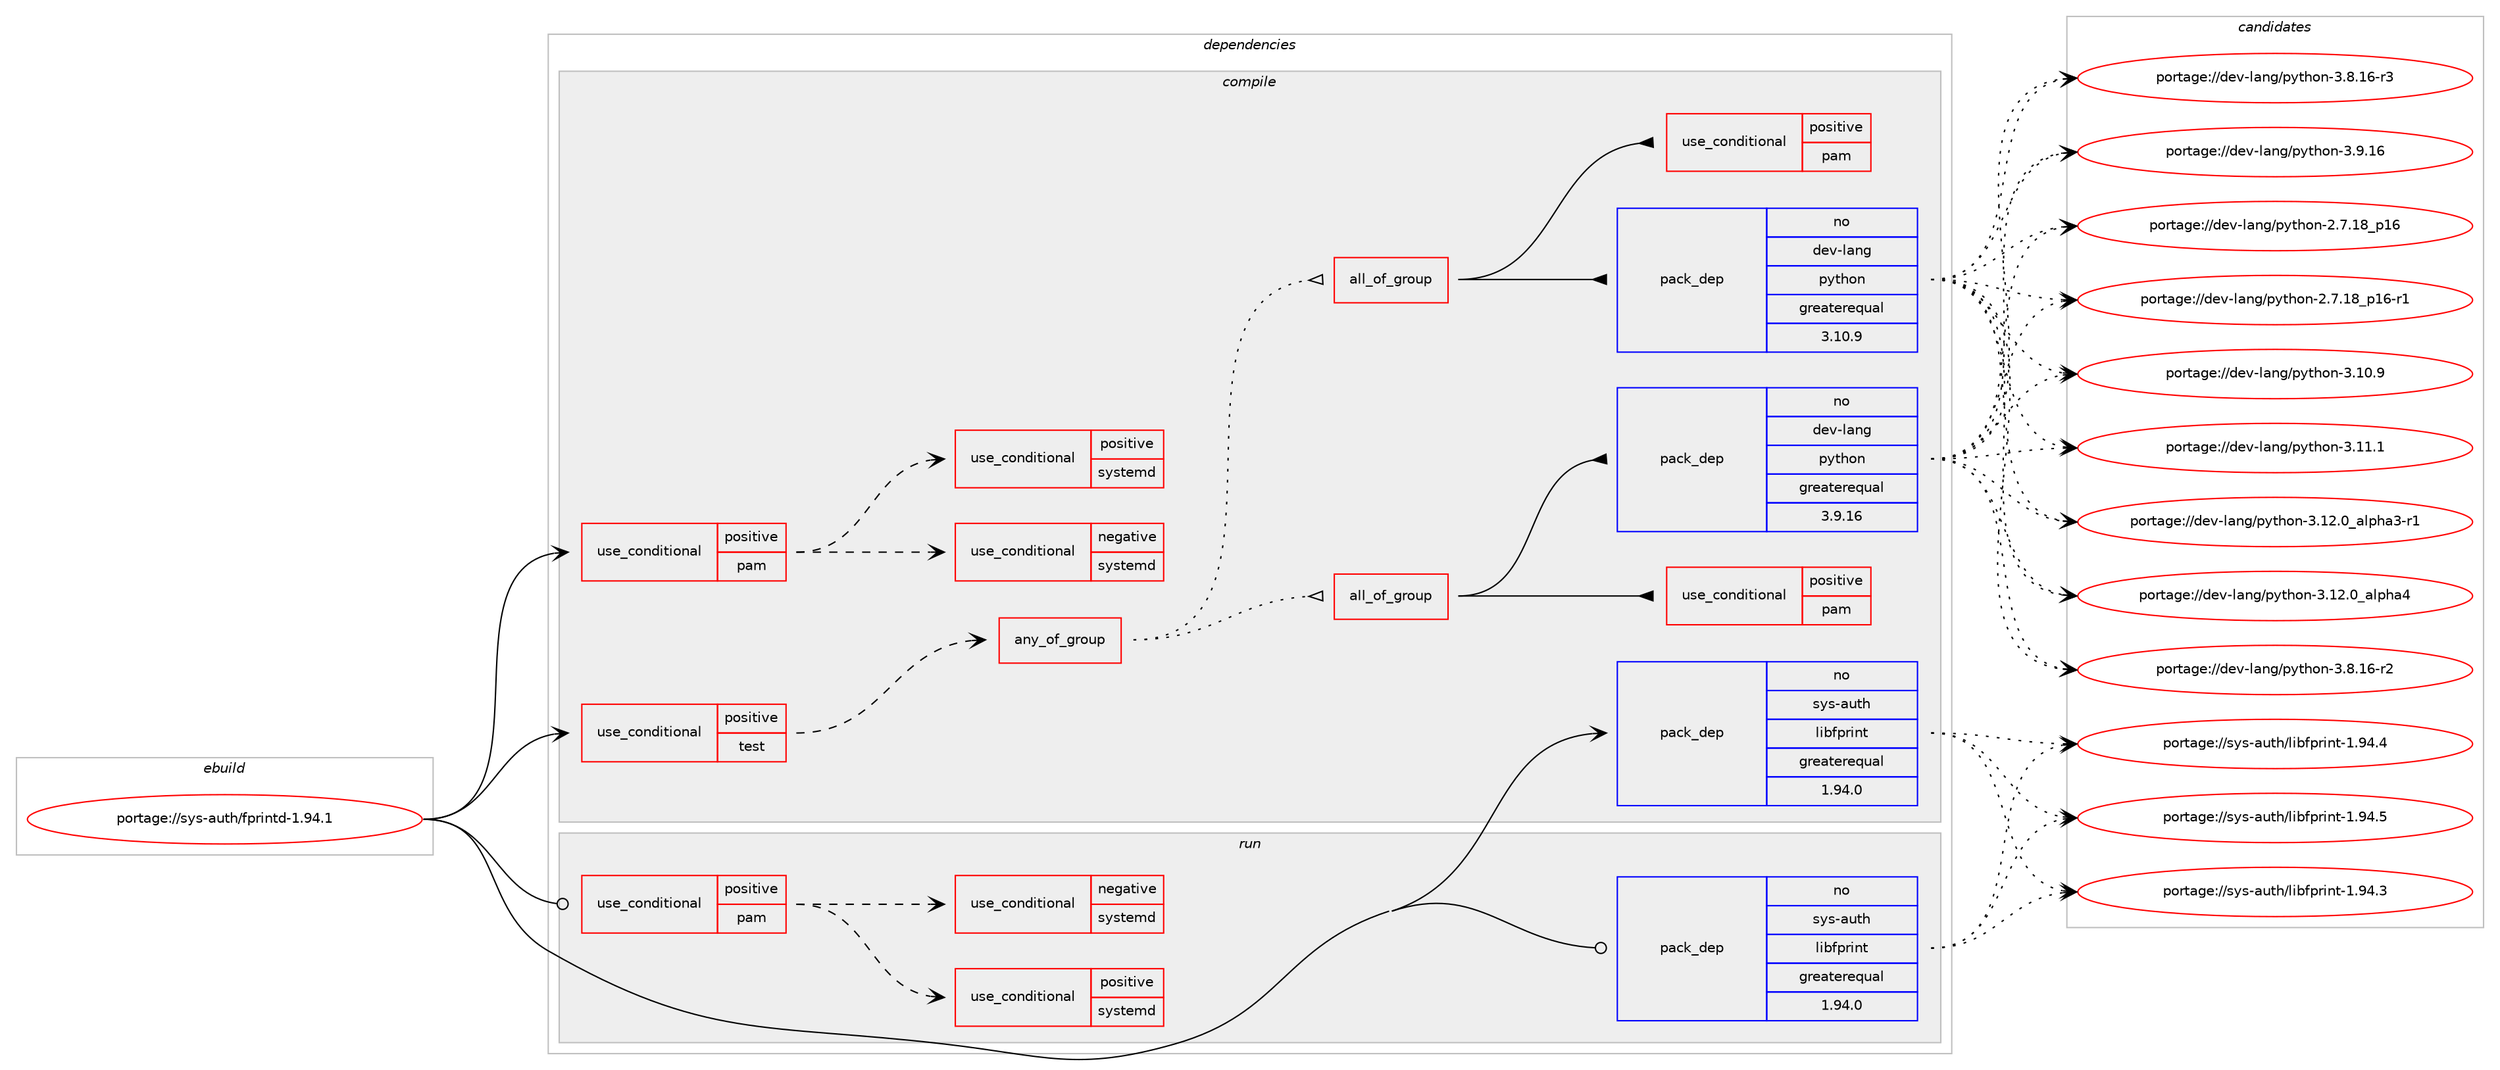 digraph prolog {

# *************
# Graph options
# *************

newrank=true;
concentrate=true;
compound=true;
graph [rankdir=LR,fontname=Helvetica,fontsize=10,ranksep=1.5];#, ranksep=2.5, nodesep=0.2];
edge  [arrowhead=vee];
node  [fontname=Helvetica,fontsize=10];

# **********
# The ebuild
# **********

subgraph cluster_leftcol {
color=gray;
rank=same;
label=<<i>ebuild</i>>;
id [label="portage://sys-auth/fprintd-1.94.1", color=red, width=4, href="../sys-auth/fprintd-1.94.1.svg"];
}

# ****************
# The dependencies
# ****************

subgraph cluster_midcol {
color=gray;
label=<<i>dependencies</i>>;
subgraph cluster_compile {
fillcolor="#eeeeee";
style=filled;
label=<<i>compile</i>>;
subgraph cond3250 {
dependency5047 [label=<<TABLE BORDER="0" CELLBORDER="1" CELLSPACING="0" CELLPADDING="4"><TR><TD ROWSPAN="3" CELLPADDING="10">use_conditional</TD></TR><TR><TD>positive</TD></TR><TR><TD>pam</TD></TR></TABLE>>, shape=none, color=red];
# *** BEGIN UNKNOWN DEPENDENCY TYPE (TODO) ***
# dependency5047 -> package_dependency(portage://sys-auth/fprintd-1.94.1,install,no,sys-libs,pam,none,[,,],[],[])
# *** END UNKNOWN DEPENDENCY TYPE (TODO) ***

subgraph cond3251 {
dependency5048 [label=<<TABLE BORDER="0" CELLBORDER="1" CELLSPACING="0" CELLPADDING="4"><TR><TD ROWSPAN="3" CELLPADDING="10">use_conditional</TD></TR><TR><TD>positive</TD></TR><TR><TD>systemd</TD></TR></TABLE>>, shape=none, color=red];
# *** BEGIN UNKNOWN DEPENDENCY TYPE (TODO) ***
# dependency5048 -> package_dependency(portage://sys-auth/fprintd-1.94.1,install,no,sys-apps,systemd,none,[,,],[],[])
# *** END UNKNOWN DEPENDENCY TYPE (TODO) ***

}
dependency5047:e -> dependency5048:w [weight=20,style="dashed",arrowhead="vee"];
subgraph cond3252 {
dependency5049 [label=<<TABLE BORDER="0" CELLBORDER="1" CELLSPACING="0" CELLPADDING="4"><TR><TD ROWSPAN="3" CELLPADDING="10">use_conditional</TD></TR><TR><TD>negative</TD></TR><TR><TD>systemd</TD></TR></TABLE>>, shape=none, color=red];
# *** BEGIN UNKNOWN DEPENDENCY TYPE (TODO) ***
# dependency5049 -> package_dependency(portage://sys-auth/fprintd-1.94.1,install,no,sys-auth,elogind,none,[,,],[],[])
# *** END UNKNOWN DEPENDENCY TYPE (TODO) ***

}
dependency5047:e -> dependency5049:w [weight=20,style="dashed",arrowhead="vee"];
}
id:e -> dependency5047:w [weight=20,style="solid",arrowhead="vee"];
subgraph cond3253 {
dependency5050 [label=<<TABLE BORDER="0" CELLBORDER="1" CELLSPACING="0" CELLPADDING="4"><TR><TD ROWSPAN="3" CELLPADDING="10">use_conditional</TD></TR><TR><TD>positive</TD></TR><TR><TD>test</TD></TR></TABLE>>, shape=none, color=red];
subgraph any43 {
dependency5051 [label=<<TABLE BORDER="0" CELLBORDER="1" CELLSPACING="0" CELLPADDING="4"><TR><TD CELLPADDING="10">any_of_group</TD></TR></TABLE>>, shape=none, color=red];subgraph all7 {
dependency5052 [label=<<TABLE BORDER="0" CELLBORDER="1" CELLSPACING="0" CELLPADDING="4"><TR><TD CELLPADDING="10">all_of_group</TD></TR></TABLE>>, shape=none, color=red];subgraph pack1750 {
dependency5053 [label=<<TABLE BORDER="0" CELLBORDER="1" CELLSPACING="0" CELLPADDING="4" WIDTH="220"><TR><TD ROWSPAN="6" CELLPADDING="30">pack_dep</TD></TR><TR><TD WIDTH="110">no</TD></TR><TR><TD>dev-lang</TD></TR><TR><TD>python</TD></TR><TR><TD>greaterequal</TD></TR><TR><TD>3.10.9</TD></TR></TABLE>>, shape=none, color=blue];
}
dependency5052:e -> dependency5053:w [weight=20,style="solid",arrowhead="inv"];
# *** BEGIN UNKNOWN DEPENDENCY TYPE (TODO) ***
# dependency5052 -> package_dependency(portage://sys-auth/fprintd-1.94.1,install,no,dev-python,python-dbusmock,none,[,,],[],[use(enable(python_targets_python3_10),negative)])
# *** END UNKNOWN DEPENDENCY TYPE (TODO) ***

# *** BEGIN UNKNOWN DEPENDENCY TYPE (TODO) ***
# dependency5052 -> package_dependency(portage://sys-auth/fprintd-1.94.1,install,no,dev-python,dbus-python,none,[,,],[],[use(enable(python_targets_python3_10),negative)])
# *** END UNKNOWN DEPENDENCY TYPE (TODO) ***

# *** BEGIN UNKNOWN DEPENDENCY TYPE (TODO) ***
# dependency5052 -> package_dependency(portage://sys-auth/fprintd-1.94.1,install,no,dev-python,pycairo,none,[,,],[],[use(enable(python_targets_python3_10),negative)])
# *** END UNKNOWN DEPENDENCY TYPE (TODO) ***

subgraph cond3254 {
dependency5054 [label=<<TABLE BORDER="0" CELLBORDER="1" CELLSPACING="0" CELLPADDING="4"><TR><TD ROWSPAN="3" CELLPADDING="10">use_conditional</TD></TR><TR><TD>positive</TD></TR><TR><TD>pam</TD></TR></TABLE>>, shape=none, color=red];
# *** BEGIN UNKNOWN DEPENDENCY TYPE (TODO) ***
# dependency5054 -> package_dependency(portage://sys-auth/fprintd-1.94.1,install,no,sys-libs,pam_wrapper,none,[,,],[],[use(enable(python_targets_python3_10),negative)])
# *** END UNKNOWN DEPENDENCY TYPE (TODO) ***

}
dependency5052:e -> dependency5054:w [weight=20,style="solid",arrowhead="inv"];
}
dependency5051:e -> dependency5052:w [weight=20,style="dotted",arrowhead="oinv"];
subgraph all8 {
dependency5055 [label=<<TABLE BORDER="0" CELLBORDER="1" CELLSPACING="0" CELLPADDING="4"><TR><TD CELLPADDING="10">all_of_group</TD></TR></TABLE>>, shape=none, color=red];subgraph pack1751 {
dependency5056 [label=<<TABLE BORDER="0" CELLBORDER="1" CELLSPACING="0" CELLPADDING="4" WIDTH="220"><TR><TD ROWSPAN="6" CELLPADDING="30">pack_dep</TD></TR><TR><TD WIDTH="110">no</TD></TR><TR><TD>dev-lang</TD></TR><TR><TD>python</TD></TR><TR><TD>greaterequal</TD></TR><TR><TD>3.9.16</TD></TR></TABLE>>, shape=none, color=blue];
}
dependency5055:e -> dependency5056:w [weight=20,style="solid",arrowhead="inv"];
# *** BEGIN UNKNOWN DEPENDENCY TYPE (TODO) ***
# dependency5055 -> package_dependency(portage://sys-auth/fprintd-1.94.1,install,no,dev-python,python-dbusmock,none,[,,],[],[use(enable(python_targets_python3_9),negative)])
# *** END UNKNOWN DEPENDENCY TYPE (TODO) ***

# *** BEGIN UNKNOWN DEPENDENCY TYPE (TODO) ***
# dependency5055 -> package_dependency(portage://sys-auth/fprintd-1.94.1,install,no,dev-python,dbus-python,none,[,,],[],[use(enable(python_targets_python3_9),negative)])
# *** END UNKNOWN DEPENDENCY TYPE (TODO) ***

# *** BEGIN UNKNOWN DEPENDENCY TYPE (TODO) ***
# dependency5055 -> package_dependency(portage://sys-auth/fprintd-1.94.1,install,no,dev-python,pycairo,none,[,,],[],[use(enable(python_targets_python3_9),negative)])
# *** END UNKNOWN DEPENDENCY TYPE (TODO) ***

subgraph cond3255 {
dependency5057 [label=<<TABLE BORDER="0" CELLBORDER="1" CELLSPACING="0" CELLPADDING="4"><TR><TD ROWSPAN="3" CELLPADDING="10">use_conditional</TD></TR><TR><TD>positive</TD></TR><TR><TD>pam</TD></TR></TABLE>>, shape=none, color=red];
# *** BEGIN UNKNOWN DEPENDENCY TYPE (TODO) ***
# dependency5057 -> package_dependency(portage://sys-auth/fprintd-1.94.1,install,no,sys-libs,pam_wrapper,none,[,,],[],[use(enable(python_targets_python3_9),negative)])
# *** END UNKNOWN DEPENDENCY TYPE (TODO) ***

}
dependency5055:e -> dependency5057:w [weight=20,style="solid",arrowhead="inv"];
}
dependency5051:e -> dependency5055:w [weight=20,style="dotted",arrowhead="oinv"];
}
dependency5050:e -> dependency5051:w [weight=20,style="dashed",arrowhead="vee"];
}
id:e -> dependency5050:w [weight=20,style="solid",arrowhead="vee"];
# *** BEGIN UNKNOWN DEPENDENCY TYPE (TODO) ***
# id -> package_dependency(portage://sys-auth/fprintd-1.94.1,install,no,dev-libs,dbus-glib,none,[,,],[],[])
# *** END UNKNOWN DEPENDENCY TYPE (TODO) ***

# *** BEGIN UNKNOWN DEPENDENCY TYPE (TODO) ***
# id -> package_dependency(portage://sys-auth/fprintd-1.94.1,install,no,dev-libs,glib,none,[,,],[slot(2)],[])
# *** END UNKNOWN DEPENDENCY TYPE (TODO) ***

subgraph pack1752 {
dependency5058 [label=<<TABLE BORDER="0" CELLBORDER="1" CELLSPACING="0" CELLPADDING="4" WIDTH="220"><TR><TD ROWSPAN="6" CELLPADDING="30">pack_dep</TD></TR><TR><TD WIDTH="110">no</TD></TR><TR><TD>sys-auth</TD></TR><TR><TD>libfprint</TD></TR><TR><TD>greaterequal</TD></TR><TR><TD>1.94.0</TD></TR></TABLE>>, shape=none, color=blue];
}
id:e -> dependency5058:w [weight=20,style="solid",arrowhead="vee"];
# *** BEGIN UNKNOWN DEPENDENCY TYPE (TODO) ***
# id -> package_dependency(portage://sys-auth/fprintd-1.94.1,install,no,sys-auth,polkit,none,[,,],[],[])
# *** END UNKNOWN DEPENDENCY TYPE (TODO) ***

}
subgraph cluster_compileandrun {
fillcolor="#eeeeee";
style=filled;
label=<<i>compile and run</i>>;
}
subgraph cluster_run {
fillcolor="#eeeeee";
style=filled;
label=<<i>run</i>>;
subgraph cond3256 {
dependency5059 [label=<<TABLE BORDER="0" CELLBORDER="1" CELLSPACING="0" CELLPADDING="4"><TR><TD ROWSPAN="3" CELLPADDING="10">use_conditional</TD></TR><TR><TD>positive</TD></TR><TR><TD>pam</TD></TR></TABLE>>, shape=none, color=red];
# *** BEGIN UNKNOWN DEPENDENCY TYPE (TODO) ***
# dependency5059 -> package_dependency(portage://sys-auth/fprintd-1.94.1,run,no,sys-libs,pam,none,[,,],[],[])
# *** END UNKNOWN DEPENDENCY TYPE (TODO) ***

subgraph cond3257 {
dependency5060 [label=<<TABLE BORDER="0" CELLBORDER="1" CELLSPACING="0" CELLPADDING="4"><TR><TD ROWSPAN="3" CELLPADDING="10">use_conditional</TD></TR><TR><TD>positive</TD></TR><TR><TD>systemd</TD></TR></TABLE>>, shape=none, color=red];
# *** BEGIN UNKNOWN DEPENDENCY TYPE (TODO) ***
# dependency5060 -> package_dependency(portage://sys-auth/fprintd-1.94.1,run,no,sys-apps,systemd,none,[,,],[],[])
# *** END UNKNOWN DEPENDENCY TYPE (TODO) ***

}
dependency5059:e -> dependency5060:w [weight=20,style="dashed",arrowhead="vee"];
subgraph cond3258 {
dependency5061 [label=<<TABLE BORDER="0" CELLBORDER="1" CELLSPACING="0" CELLPADDING="4"><TR><TD ROWSPAN="3" CELLPADDING="10">use_conditional</TD></TR><TR><TD>negative</TD></TR><TR><TD>systemd</TD></TR></TABLE>>, shape=none, color=red];
# *** BEGIN UNKNOWN DEPENDENCY TYPE (TODO) ***
# dependency5061 -> package_dependency(portage://sys-auth/fprintd-1.94.1,run,no,sys-auth,elogind,none,[,,],[],[])
# *** END UNKNOWN DEPENDENCY TYPE (TODO) ***

}
dependency5059:e -> dependency5061:w [weight=20,style="dashed",arrowhead="vee"];
}
id:e -> dependency5059:w [weight=20,style="solid",arrowhead="odot"];
# *** BEGIN UNKNOWN DEPENDENCY TYPE (TODO) ***
# id -> package_dependency(portage://sys-auth/fprintd-1.94.1,run,no,dev-libs,dbus-glib,none,[,,],[],[])
# *** END UNKNOWN DEPENDENCY TYPE (TODO) ***

# *** BEGIN UNKNOWN DEPENDENCY TYPE (TODO) ***
# id -> package_dependency(portage://sys-auth/fprintd-1.94.1,run,no,dev-libs,glib,none,[,,],[slot(2)],[])
# *** END UNKNOWN DEPENDENCY TYPE (TODO) ***

subgraph pack1753 {
dependency5062 [label=<<TABLE BORDER="0" CELLBORDER="1" CELLSPACING="0" CELLPADDING="4" WIDTH="220"><TR><TD ROWSPAN="6" CELLPADDING="30">pack_dep</TD></TR><TR><TD WIDTH="110">no</TD></TR><TR><TD>sys-auth</TD></TR><TR><TD>libfprint</TD></TR><TR><TD>greaterequal</TD></TR><TR><TD>1.94.0</TD></TR></TABLE>>, shape=none, color=blue];
}
id:e -> dependency5062:w [weight=20,style="solid",arrowhead="odot"];
# *** BEGIN UNKNOWN DEPENDENCY TYPE (TODO) ***
# id -> package_dependency(portage://sys-auth/fprintd-1.94.1,run,no,sys-auth,polkit,none,[,,],[],[])
# *** END UNKNOWN DEPENDENCY TYPE (TODO) ***

}
}

# **************
# The candidates
# **************

subgraph cluster_choices {
rank=same;
color=gray;
label=<<i>candidates</i>>;

subgraph choice1750 {
color=black;
nodesep=1;
choice10010111845108971101034711212111610411111045504655464956951124954 [label="portage://dev-lang/python-2.7.18_p16", color=red, width=4,href="../dev-lang/python-2.7.18_p16.svg"];
choice100101118451089711010347112121116104111110455046554649569511249544511449 [label="portage://dev-lang/python-2.7.18_p16-r1", color=red, width=4,href="../dev-lang/python-2.7.18_p16-r1.svg"];
choice10010111845108971101034711212111610411111045514649484657 [label="portage://dev-lang/python-3.10.9", color=red, width=4,href="../dev-lang/python-3.10.9.svg"];
choice10010111845108971101034711212111610411111045514649494649 [label="portage://dev-lang/python-3.11.1", color=red, width=4,href="../dev-lang/python-3.11.1.svg"];
choice10010111845108971101034711212111610411111045514649504648959710811210497514511449 [label="portage://dev-lang/python-3.12.0_alpha3-r1", color=red, width=4,href="../dev-lang/python-3.12.0_alpha3-r1.svg"];
choice1001011184510897110103471121211161041111104551464950464895971081121049752 [label="portage://dev-lang/python-3.12.0_alpha4", color=red, width=4,href="../dev-lang/python-3.12.0_alpha4.svg"];
choice100101118451089711010347112121116104111110455146564649544511450 [label="portage://dev-lang/python-3.8.16-r2", color=red, width=4,href="../dev-lang/python-3.8.16-r2.svg"];
choice100101118451089711010347112121116104111110455146564649544511451 [label="portage://dev-lang/python-3.8.16-r3", color=red, width=4,href="../dev-lang/python-3.8.16-r3.svg"];
choice10010111845108971101034711212111610411111045514657464954 [label="portage://dev-lang/python-3.9.16", color=red, width=4,href="../dev-lang/python-3.9.16.svg"];
dependency5053:e -> choice10010111845108971101034711212111610411111045504655464956951124954:w [style=dotted,weight="100"];
dependency5053:e -> choice100101118451089711010347112121116104111110455046554649569511249544511449:w [style=dotted,weight="100"];
dependency5053:e -> choice10010111845108971101034711212111610411111045514649484657:w [style=dotted,weight="100"];
dependency5053:e -> choice10010111845108971101034711212111610411111045514649494649:w [style=dotted,weight="100"];
dependency5053:e -> choice10010111845108971101034711212111610411111045514649504648959710811210497514511449:w [style=dotted,weight="100"];
dependency5053:e -> choice1001011184510897110103471121211161041111104551464950464895971081121049752:w [style=dotted,weight="100"];
dependency5053:e -> choice100101118451089711010347112121116104111110455146564649544511450:w [style=dotted,weight="100"];
dependency5053:e -> choice100101118451089711010347112121116104111110455146564649544511451:w [style=dotted,weight="100"];
dependency5053:e -> choice10010111845108971101034711212111610411111045514657464954:w [style=dotted,weight="100"];
}
subgraph choice1751 {
color=black;
nodesep=1;
choice10010111845108971101034711212111610411111045504655464956951124954 [label="portage://dev-lang/python-2.7.18_p16", color=red, width=4,href="../dev-lang/python-2.7.18_p16.svg"];
choice100101118451089711010347112121116104111110455046554649569511249544511449 [label="portage://dev-lang/python-2.7.18_p16-r1", color=red, width=4,href="../dev-lang/python-2.7.18_p16-r1.svg"];
choice10010111845108971101034711212111610411111045514649484657 [label="portage://dev-lang/python-3.10.9", color=red, width=4,href="../dev-lang/python-3.10.9.svg"];
choice10010111845108971101034711212111610411111045514649494649 [label="portage://dev-lang/python-3.11.1", color=red, width=4,href="../dev-lang/python-3.11.1.svg"];
choice10010111845108971101034711212111610411111045514649504648959710811210497514511449 [label="portage://dev-lang/python-3.12.0_alpha3-r1", color=red, width=4,href="../dev-lang/python-3.12.0_alpha3-r1.svg"];
choice1001011184510897110103471121211161041111104551464950464895971081121049752 [label="portage://dev-lang/python-3.12.0_alpha4", color=red, width=4,href="../dev-lang/python-3.12.0_alpha4.svg"];
choice100101118451089711010347112121116104111110455146564649544511450 [label="portage://dev-lang/python-3.8.16-r2", color=red, width=4,href="../dev-lang/python-3.8.16-r2.svg"];
choice100101118451089711010347112121116104111110455146564649544511451 [label="portage://dev-lang/python-3.8.16-r3", color=red, width=4,href="../dev-lang/python-3.8.16-r3.svg"];
choice10010111845108971101034711212111610411111045514657464954 [label="portage://dev-lang/python-3.9.16", color=red, width=4,href="../dev-lang/python-3.9.16.svg"];
dependency5056:e -> choice10010111845108971101034711212111610411111045504655464956951124954:w [style=dotted,weight="100"];
dependency5056:e -> choice100101118451089711010347112121116104111110455046554649569511249544511449:w [style=dotted,weight="100"];
dependency5056:e -> choice10010111845108971101034711212111610411111045514649484657:w [style=dotted,weight="100"];
dependency5056:e -> choice10010111845108971101034711212111610411111045514649494649:w [style=dotted,weight="100"];
dependency5056:e -> choice10010111845108971101034711212111610411111045514649504648959710811210497514511449:w [style=dotted,weight="100"];
dependency5056:e -> choice1001011184510897110103471121211161041111104551464950464895971081121049752:w [style=dotted,weight="100"];
dependency5056:e -> choice100101118451089711010347112121116104111110455146564649544511450:w [style=dotted,weight="100"];
dependency5056:e -> choice100101118451089711010347112121116104111110455146564649544511451:w [style=dotted,weight="100"];
dependency5056:e -> choice10010111845108971101034711212111610411111045514657464954:w [style=dotted,weight="100"];
}
subgraph choice1752 {
color=black;
nodesep=1;
choice1151211154597117116104471081059810211211410511011645494657524651 [label="portage://sys-auth/libfprint-1.94.3", color=red, width=4,href="../sys-auth/libfprint-1.94.3.svg"];
choice1151211154597117116104471081059810211211410511011645494657524652 [label="portage://sys-auth/libfprint-1.94.4", color=red, width=4,href="../sys-auth/libfprint-1.94.4.svg"];
choice1151211154597117116104471081059810211211410511011645494657524653 [label="portage://sys-auth/libfprint-1.94.5", color=red, width=4,href="../sys-auth/libfprint-1.94.5.svg"];
dependency5058:e -> choice1151211154597117116104471081059810211211410511011645494657524651:w [style=dotted,weight="100"];
dependency5058:e -> choice1151211154597117116104471081059810211211410511011645494657524652:w [style=dotted,weight="100"];
dependency5058:e -> choice1151211154597117116104471081059810211211410511011645494657524653:w [style=dotted,weight="100"];
}
subgraph choice1753 {
color=black;
nodesep=1;
choice1151211154597117116104471081059810211211410511011645494657524651 [label="portage://sys-auth/libfprint-1.94.3", color=red, width=4,href="../sys-auth/libfprint-1.94.3.svg"];
choice1151211154597117116104471081059810211211410511011645494657524652 [label="portage://sys-auth/libfprint-1.94.4", color=red, width=4,href="../sys-auth/libfprint-1.94.4.svg"];
choice1151211154597117116104471081059810211211410511011645494657524653 [label="portage://sys-auth/libfprint-1.94.5", color=red, width=4,href="../sys-auth/libfprint-1.94.5.svg"];
dependency5062:e -> choice1151211154597117116104471081059810211211410511011645494657524651:w [style=dotted,weight="100"];
dependency5062:e -> choice1151211154597117116104471081059810211211410511011645494657524652:w [style=dotted,weight="100"];
dependency5062:e -> choice1151211154597117116104471081059810211211410511011645494657524653:w [style=dotted,weight="100"];
}
}

}
